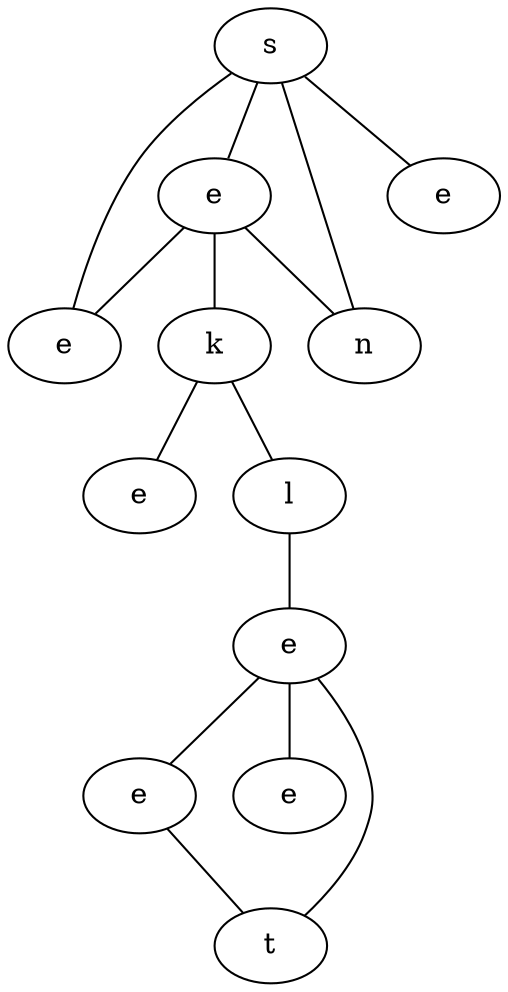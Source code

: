 graph {
HCYs[label="s"]
ItHX[label="e"]
vVwQ[label="e"]
ioPB[label="n"]
nITM[label="e"]
sHNJ[label="k"]
kiLH[label="e"]
XDtZ[label="l"]
BXyJ[label="e"]
TVnM[label="e"]
GgnM[label="e"]
MSey[label="t"]
HCYs -- ItHX
HCYs -- vVwQ
HCYs -- ioPB
HCYs -- nITM
ItHX -- sHNJ
ItHX -- vVwQ
ItHX -- ioPB
sHNJ -- kiLH
sHNJ -- XDtZ
XDtZ -- BXyJ
BXyJ -- TVnM
BXyJ -- GgnM
BXyJ -- MSey
TVnM -- MSey
}